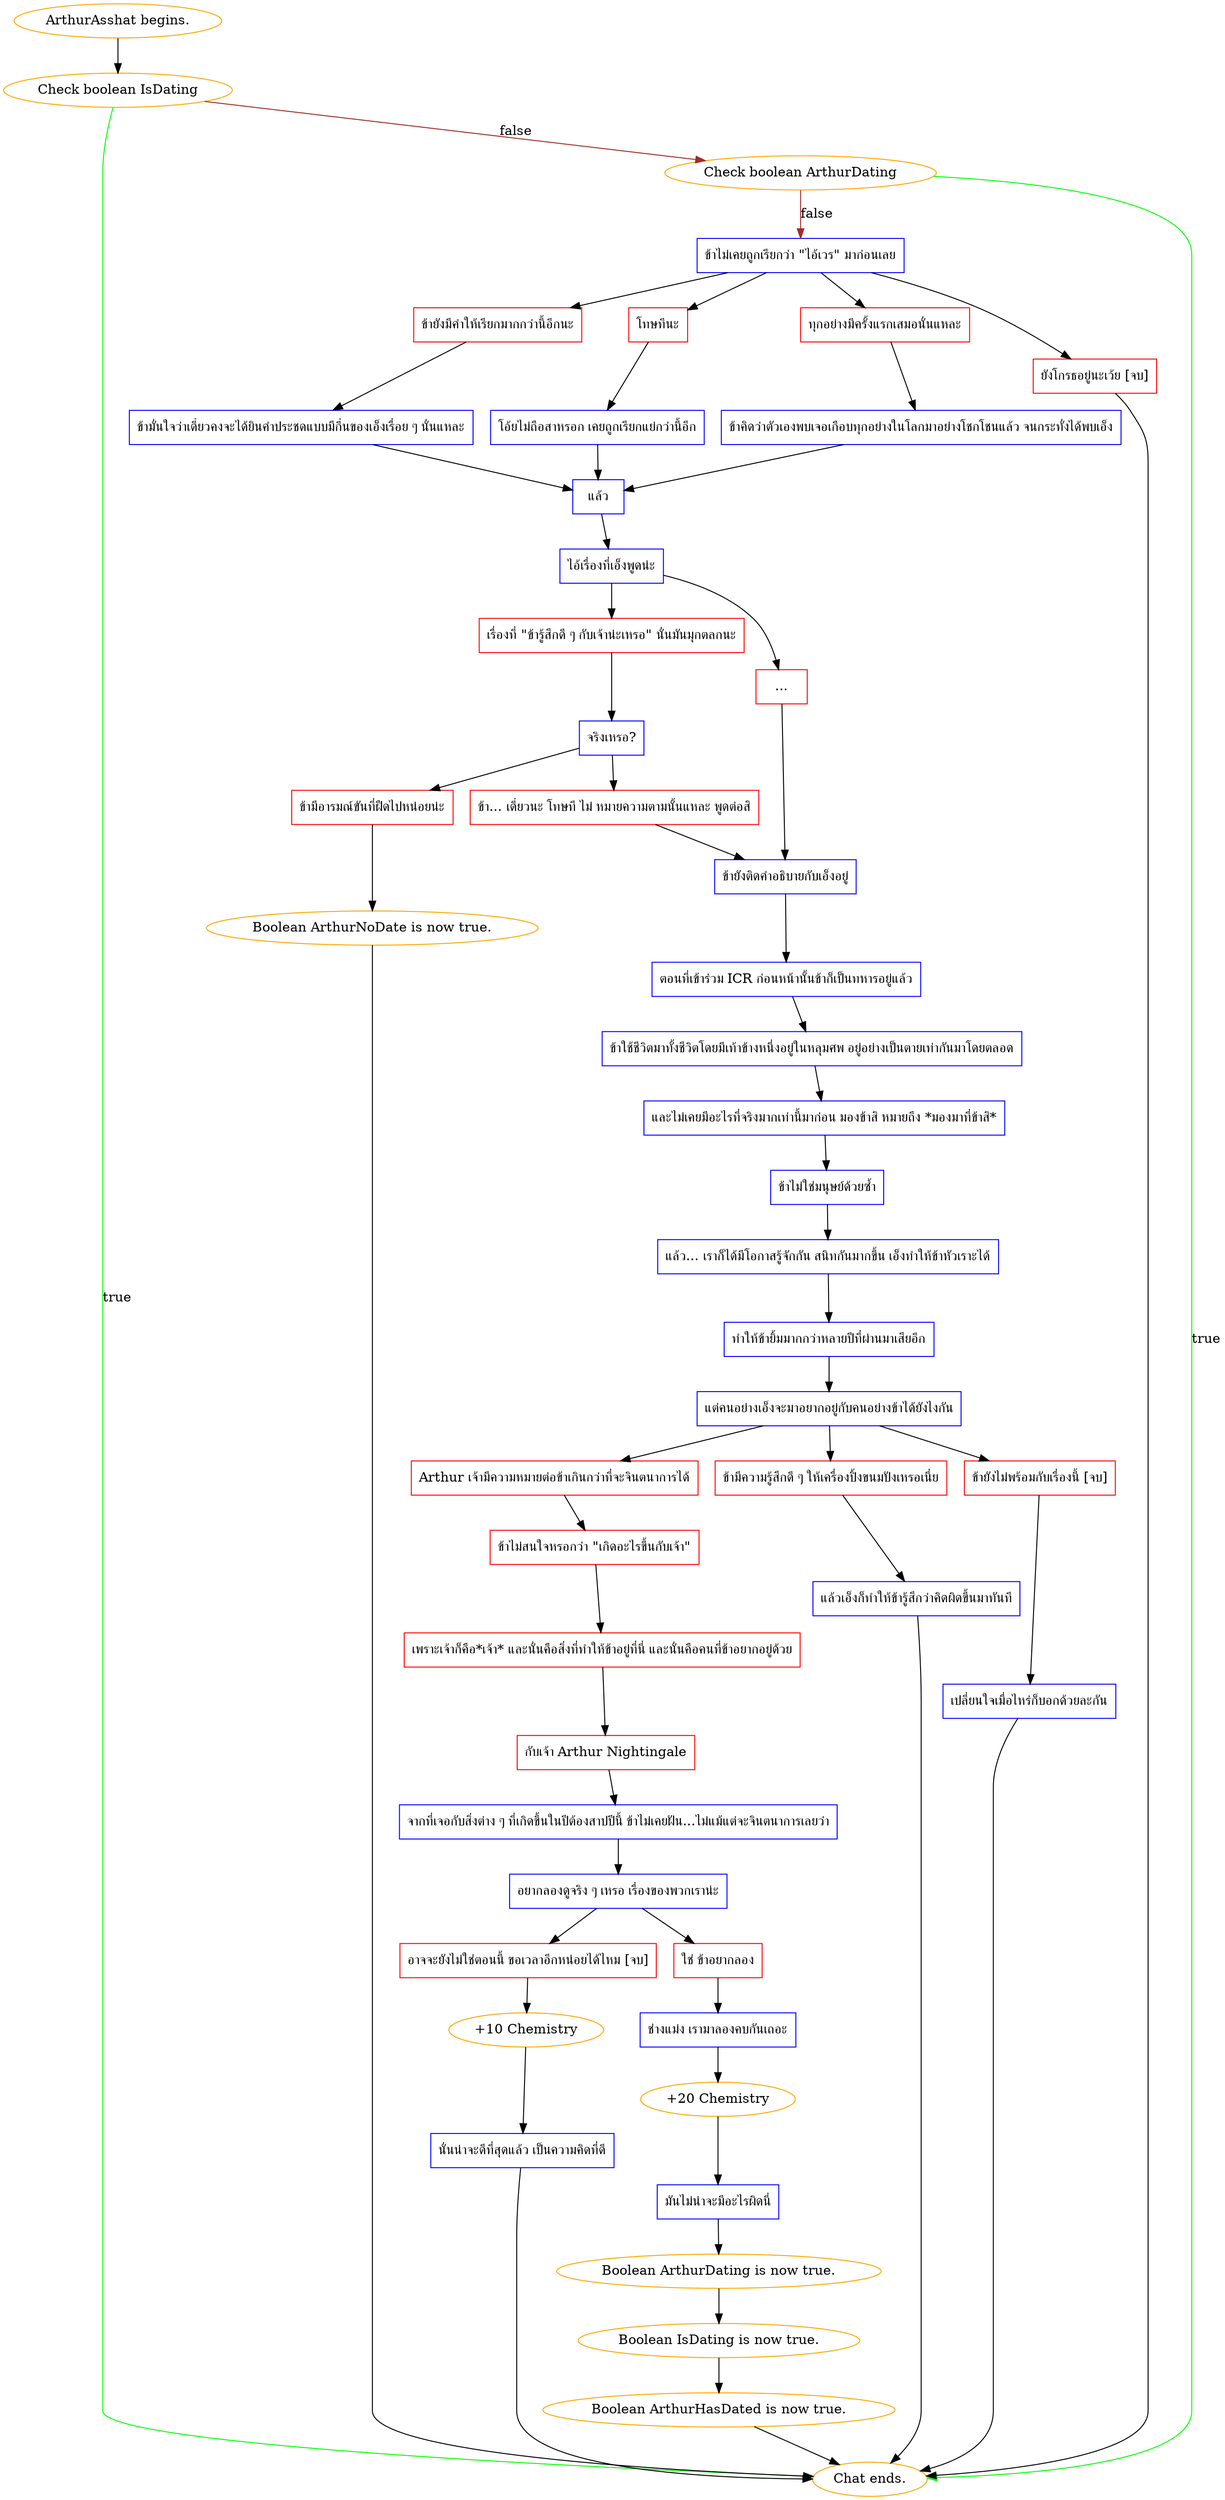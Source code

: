 digraph {
	"ArthurAsshat begins." [color=orange];
		"ArthurAsshat begins." -> j3976318622;
	j3976318622 [label="Check boolean IsDating",color=orange];
		j3976318622 -> "Chat ends." [label=true,color=green];
		j3976318622 -> j2438523578 [label=false,color=brown];
	"Chat ends." [color=orange];
	j2438523578 [label="Check boolean ArthurDating",color=orange];
		j2438523578 -> "Chat ends." [label=true,color=green];
		j2438523578 -> j1561470120 [label=false,color=brown];
	j1561470120 [label="ข้าไม่เคยถูกเรียกว่า \"ไอ้เวร\" มาก่อนเลย",shape=box,color=blue];
		j1561470120 -> j2444557796;
		j1561470120 -> j3327843732;
		j1561470120 -> j2310369939;
		j1561470120 -> j3338621115;
	j2444557796 [label="ข้ายังมีคำให้เรียกมากกว่านี้อีกนะ",shape=box,color=red];
		j2444557796 -> j2954058222;
	j3327843732 [label="ทุกอย่างมีครั้งแรกเสมอนั่นแหละ",shape=box,color=red];
		j3327843732 -> j1407702337;
	j2310369939 [label="โทษทีนะ",shape=box,color=red];
		j2310369939 -> j2269161521;
	j3338621115 [label="ยังโกรธอยู่นะเว้ย [จบ]",shape=box,color=red];
		j3338621115 -> "Chat ends.";
	j2954058222 [label="ข้ามั่นใจว่าเดี๋ยวคงจะได้ยินคำประชดแบบมีกึ๋นของเอ็งเรื่อย ๆ นั่นแหละ",shape=box,color=blue];
		j2954058222 -> j1768267936;
	j1407702337 [label="ข้าคิดว่าตัวเองพบเจอเกือบทุกอย่างในโลกมาอย่างโชกโชนแล้ว จนกระทั่งได้พบเอ็ง",shape=box,color=blue];
		j1407702337 -> j1768267936;
	j2269161521 [label="โอ้ยไม่ถือสาหรอก เคยถูกเรียกแย่กว่านี้อีก",shape=box,color=blue];
		j2269161521 -> j1768267936;
	j1768267936 [label="แล้ว",shape=box,color=blue];
		j1768267936 -> j162408234;
	j162408234 [label="ไอ้เรื่องที่เอ็งพูดน่ะ",shape=box,color=blue];
		j162408234 -> j1962497326;
		j162408234 -> j1757216280;
	j1962497326 [label="เรื่องที่ \"ข้ารู้สึกดี ๆ กับเจ้าน่ะเหรอ\" นั่นมันมุกตลกนะ",shape=box,color=red];
		j1962497326 -> j1029626;
	j1757216280 [label="...",shape=box,color=red];
		j1757216280 -> j3607925113;
	j1029626 [label="จริงเหรอ?",shape=box,color=blue];
		j1029626 -> j2695399576;
		j1029626 -> j710693575;
	j3607925113 [label="ข้ายังติดคำอธิบายกับเอ็งอยู่",shape=box,color=blue];
		j3607925113 -> j1097114347;
	j2695399576 [label="ข้า... เดี๋ยวนะ โทษที ไม่ หมายความตามนั้นแหละ พูดต่อสิ",shape=box,color=red];
		j2695399576 -> j3607925113;
	j710693575 [label="ข้ามีอารมณ์ขันที่ฝืดไปหน่อยน่ะ",shape=box,color=red];
		j710693575 -> j2533691464;
	j1097114347 [label="ตอนที่เข้าร่วม ICR ก่อนหน้านั้นข้าก็เป็นทหารอยู่แล้ว",shape=box,color=blue];
		j1097114347 -> j331137965;
	j2533691464 [label="Boolean ArthurNoDate is now true.",color=orange];
		j2533691464 -> "Chat ends.";
	j331137965 [label="ข้าใช้ชีวิตมาทั้งชีวิตโดยมีเท้าข้างหนึ่งอยู่ในหลุมศพ อยู่อย่างเป็นตายเท่ากันมาโดยตลอด",shape=box,color=blue];
		j331137965 -> j148234744;
	j148234744 [label="และไม่เคยมีอะไรที่จริงมากเท่านี้มาก่อน มองข้าสิ หมายถึง *มองมาที่ข้าสิ*",shape=box,color=blue];
		j148234744 -> j1786654445;
	j1786654445 [label="ข้าไม่ใช่มนุษย์ด้วยซ้ำ",shape=box,color=blue];
		j1786654445 -> j940925785;
	j940925785 [label="แล้ว... เราก็ได้มีโอกาสรู้จักกัน สนิทกันมากขึ้น เอ็งทำให้ข้าหัวเราะได้",shape=box,color=blue];
		j940925785 -> j1336627482;
	j1336627482 [label="ทำให้ข้ายิ้มมากกว่าหลายปีที่ผ่านมาเสียอีก",shape=box,color=blue];
		j1336627482 -> j3014179394;
	j3014179394 [label="แต่คนอย่างเอ็งจะมาอยากอยู่กับคนอย่างข้าได้ยังไงกัน",shape=box,color=blue];
		j3014179394 -> j809636874;
		j3014179394 -> j3489649834;
		j3014179394 -> j133333049;
	j809636874 [label="Arthur เจ้ามีความหมายต่อข้าเกินกว่าที่จะจินตนาการได้",shape=box,color=red];
		j809636874 -> j2795959399;
	j3489649834 [label="ข้ามีความรู้สึกดี ๆ ให้เครื่องปิ้งขนมปังเหรอเนี่ย",shape=box,color=red];
		j3489649834 -> j756482603;
	j133333049 [label="ข้ายังไม่พร้อมกับเรื่องนี้ [จบ]",shape=box,color=red];
		j133333049 -> j3675992152;
	j2795959399 [label="ข้าไม่สนใจหรอกว่า \"เกิดอะไรขึ้นกับเจ้า\"",shape=box,color=red];
		j2795959399 -> j3463107662;
	j756482603 [label="แล้วเอ็งก็ทำให้ข้ารู้สึกว่าคิดผิดขึ้นมาทันที",shape=box,color=blue];
		j756482603 -> "Chat ends.";
	j3675992152 [label="เปลี่ยนใจเมื่อไหร่ก็บอกด้วยละกัน",shape=box,color=blue];
		j3675992152 -> "Chat ends.";
	j3463107662 [label="เพราะเจ้าก็คือ*เจ้า* และนั่นคือสิ่งที่ทำให้ข้าอยู่ที่นี่ และนั่นคือคนที่ข้าอยากอยู่ด้วย",shape=box,color=red];
		j3463107662 -> j2463908428;
	j2463908428 [label="กับเจ้า Arthur Nightingale",shape=box,color=red];
		j2463908428 -> j1258692238;
	j1258692238 [label="จากที่เจอกับสิ่งต่าง ๆ ที่เกิดขึ้นในปีต้องสาปปีนี้ ข้าไม่เคยฝัน...ไม่แม้แต่จะจินตนาการเลยว่า",shape=box,color=blue];
		j1258692238 -> j352734667;
	j352734667 [label="อยากลองดูจริง ๆ เหรอ เรื่องของพวกเราน่ะ",shape=box,color=blue];
		j352734667 -> j815723514;
		j352734667 -> j3651285147;
	j815723514 [label="ใช่ ข้าอยากลอง",shape=box,color=red];
		j815723514 -> j2761929743;
	j3651285147 [label="อาจจะยังไม่ใช่ตอนนี้ ขอเวลาอีกหน่อยได้ไหม [จบ]",shape=box,color=red];
		j3651285147 -> j853969069;
	j2761929743 [label="ช่างแม่ง เรามาลองคบกันเถอะ",shape=box,color=blue];
		j2761929743 -> j2996034084;
	j853969069 [label="+10 Chemistry",color=orange];
		j853969069 -> j1844114394;
	j2996034084 [label="+20 Chemistry",color=orange];
		j2996034084 -> j644313787;
	j1844114394 [label="นั่นน่าจะดีที่สุดแล้ว เป็นความคิดที่ดี",shape=box,color=blue];
		j1844114394 -> "Chat ends.";
	j644313787 [label="มันไม่น่าจะมีอะไรผิดนี่",shape=box,color=blue];
		j644313787 -> j3371696257;
	j3371696257 [label="Boolean ArthurDating is now true.",color=orange];
		j3371696257 -> j3139269659;
	j3139269659 [label="Boolean IsDating is now true.",color=orange];
		j3139269659 -> j3103123730;
	j3103123730 [label="Boolean ArthurHasDated is now true.",color=orange];
		j3103123730 -> "Chat ends.";
}